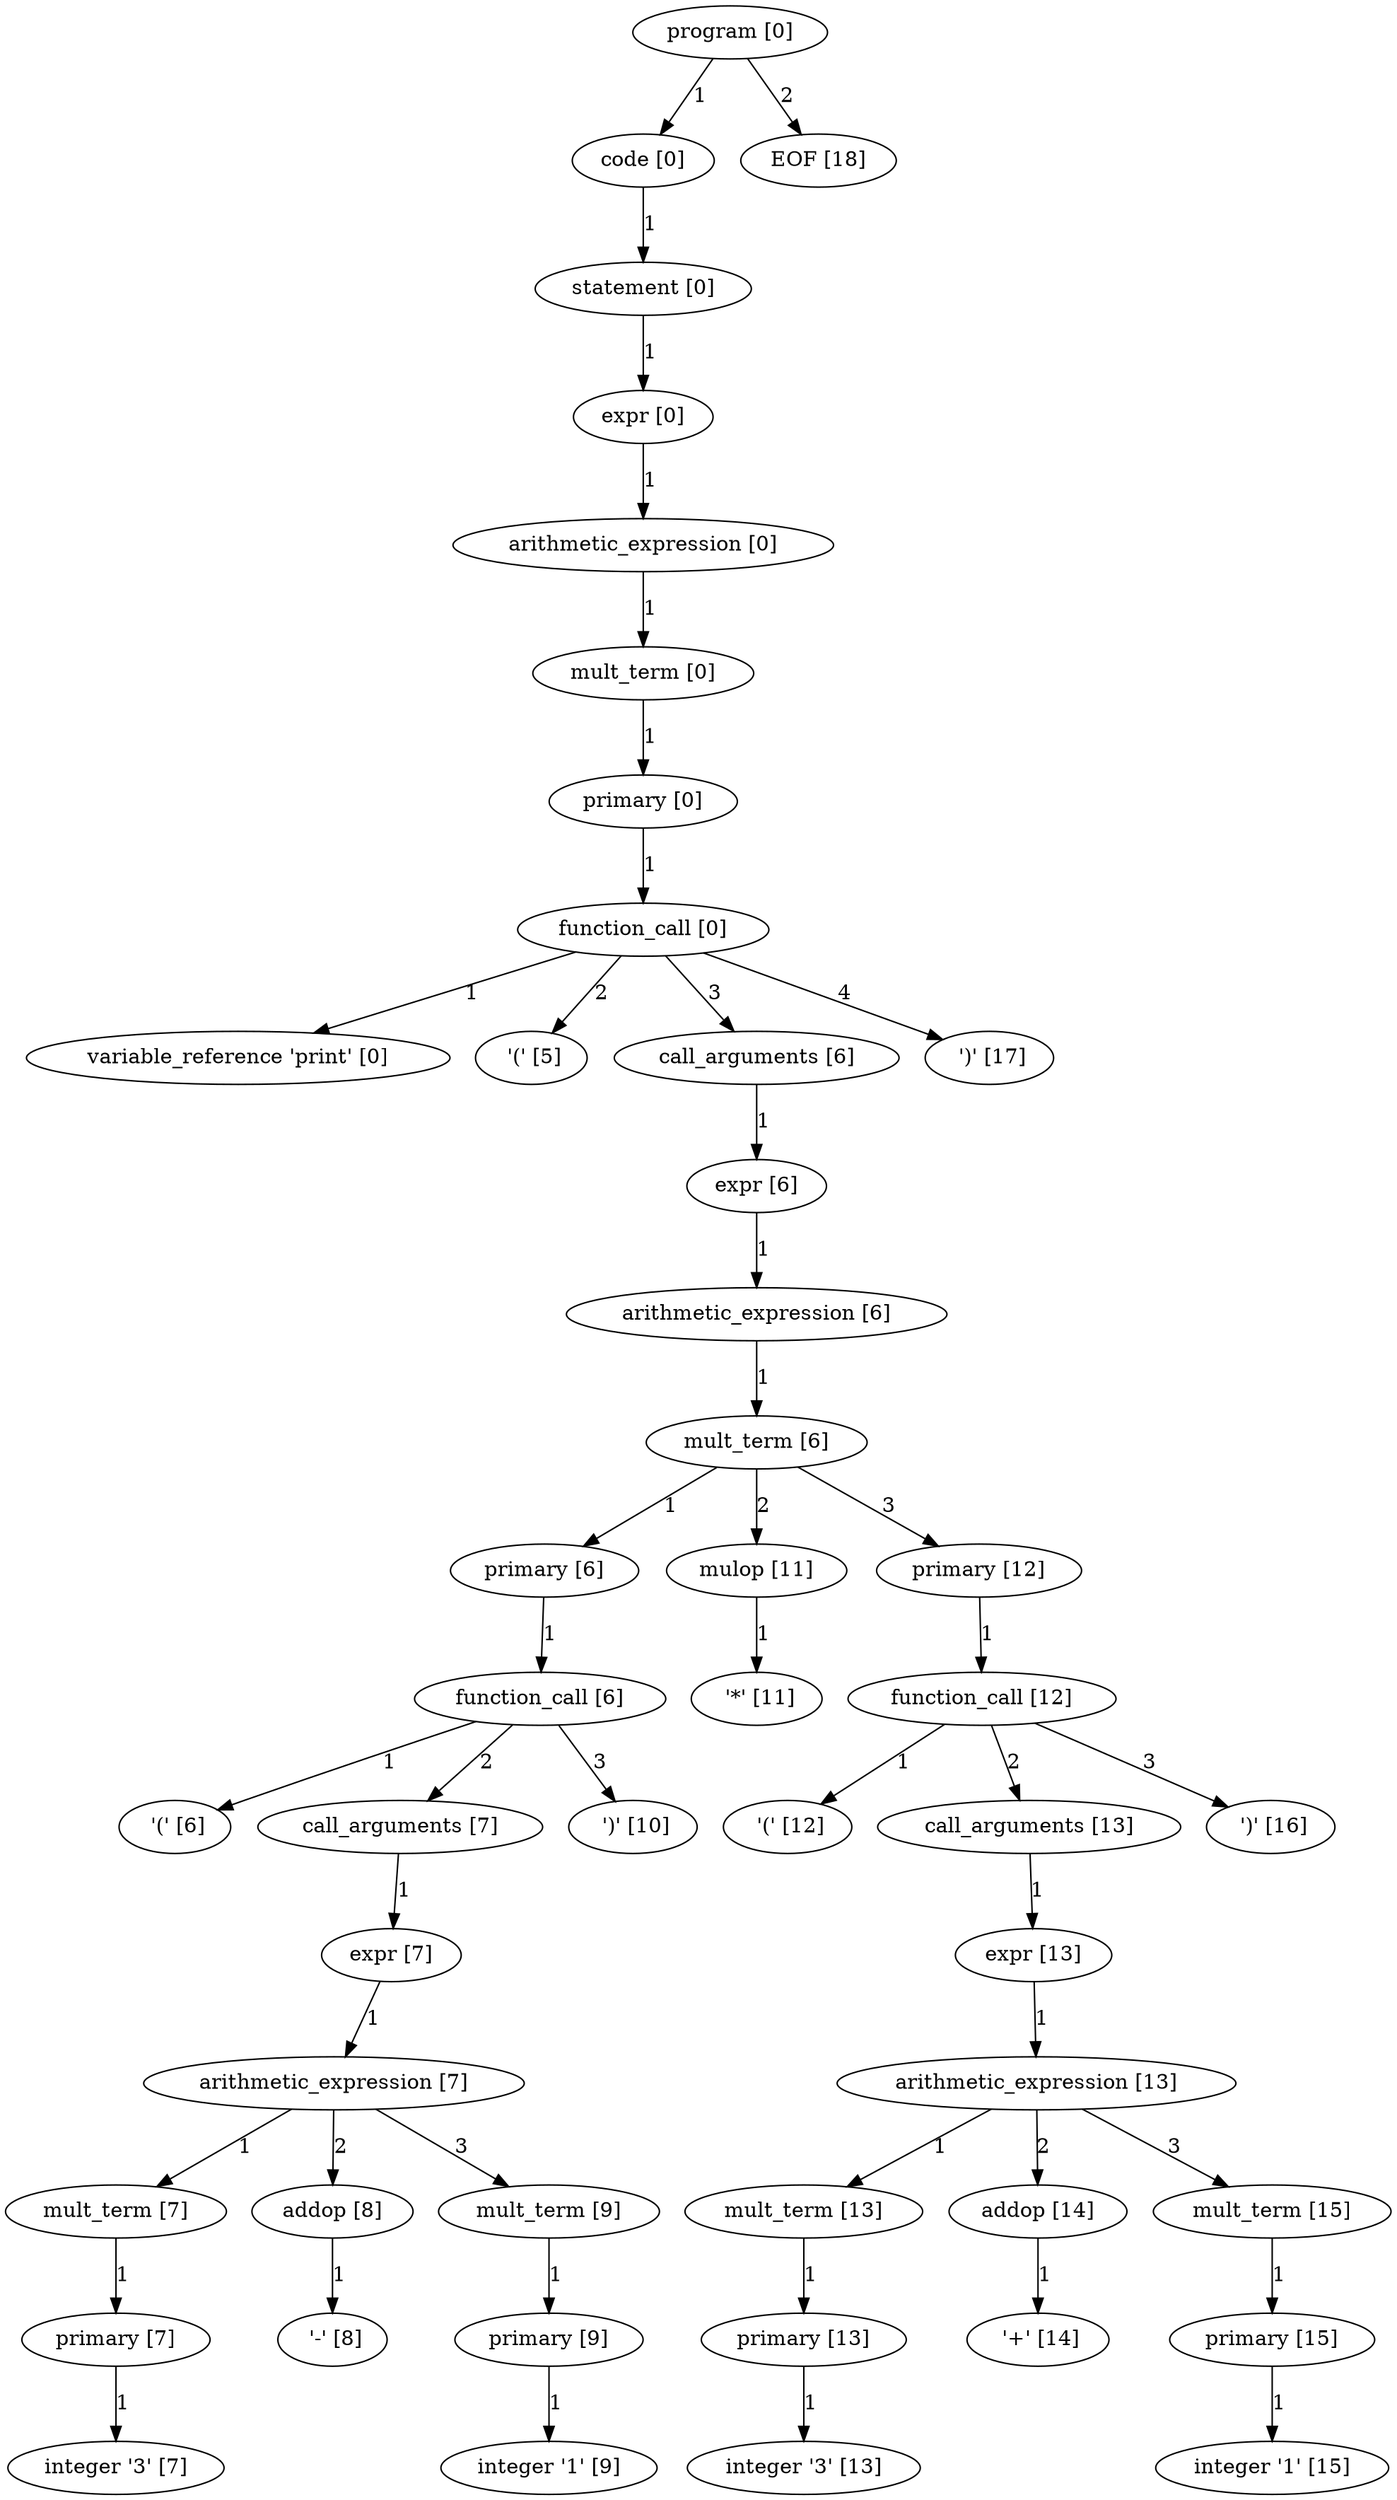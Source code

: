 digraph arpeggio_graph {
2037081412664 [label="program [0]"];
2037081412664->2037081198456 [label="1"]

2037081198456 [label="code [0]"];
2037081198456->2037081412520 [label="1"]

2037081412520 [label="statement [0]"];
2037081412520->2037081412376 [label="1"]

2037081412376 [label="expr [0]"];
2037081412376->2037081412232 [label="1"]

2037081412232 [label="arithmetic_expression [0]"];
2037081412232->2037081412088 [label="1"]

2037081412088 [label="mult_term [0]"];
2037081412088->2037081411944 [label="1"]

2037081411944 [label="primary [0]"];
2037081411944->2037081411800 [label="1"]

2037081411800 [label="function_call [0]"];
2037081411800->2037080958408 [label="1"]

2037080958408 [label="variable_reference 'print' [0]"];
2037081411800->2037080959432 [label="2"]

2037080959432 [label=" '(' [5]"];
2037081411800->2037081411656 [label="3"]

2037081411656 [label="call_arguments [6]"];
2037081411656->2037081358200 [label="1"]

2037081358200 [label="expr [6]"];
2037081358200->2037081358056 [label="1"]

2037081358056 [label="arithmetic_expression [6]"];
2037081358056->2037081357912 [label="1"]

2037081357912 [label="mult_term [6]"];
2037081357912->2037081355320 [label="1"]

2037081355320 [label="primary [6]"];
2037081355320->2037081355176 [label="1"]

2037081355176 [label="function_call [6]"];
2037081355176->2037081278408 [label="1"]

2037081278408 [label=" '(' [6]"];
2037081355176->2037081355032 [label="2"]

2037081355032 [label="call_arguments [7]"];
2037081355032->2037081354888 [label="1"]

2037081354888 [label="expr [7]"];
2037081354888->2037081354744 [label="1"]

2037081354744 [label="arithmetic_expression [7]"];
2037081354744->2037081300856 [label="1"]

2037081300856 [label="mult_term [7]"];
2037081300856->2037081300712 [label="1"]

2037081300712 [label="primary [7]"];
2037081300712->2037081278920 [label="1"]

2037081278920 [label="integer '3' [7]"];
2037081354744->2037081354312 [label="2"]

2037081354312 [label="addop [8]"];
2037081354312->2037081279048 [label="1"]

2037081279048 [label=" '-' [8]"];
2037081354744->2037081354600 [label="3"]

2037081354600 [label="mult_term [9]"];
2037081354600->2037081354456 [label="1"]

2037081354456 [label="primary [9]"];
2037081354456->2037081279176 [label="1"]

2037081279176 [label="integer '1' [9]"];
2037081355176->2037081279304 [label="3"]

2037081279304 [label=" ')' [10]"];
2037081357912->2037081355464 [label="2"]

2037081355464 [label="mulop [11]"];
2037081355464->2037081279432 [label="1"]

2037081279432 [label=" '*' [11]"];
2037081357912->2037081357768 [label="3"]

2037081357768 [label="primary [12]"];
2037081357768->2037081357624 [label="1"]

2037081357624 [label="function_call [12]"];
2037081357624->2037081279560 [label="1"]

2037081279560 [label=" '(' [12]"];
2037081357624->2037081357480 [label="2"]

2037081357480 [label="call_arguments [13]"];
2037081357480->2037081357336 [label="1"]

2037081357336 [label="expr [13]"];
2037081357336->2037081357192 [label="1"]

2037081357192 [label="arithmetic_expression [13]"];
2037081357192->2037081356616 [label="1"]

2037081356616 [label="mult_term [13]"];
2037081356616->2037081356472 [label="1"]

2037081356472 [label="primary [13]"];
2037081356472->2037081280072 [label="1"]

2037081280072 [label="integer '3' [13]"];
2037081357192->2037081356760 [label="2"]

2037081356760 [label="addop [14]"];
2037081356760->2037081280200 [label="1"]

2037081280200 [label=" '+' [14]"];
2037081357192->2037081357048 [label="3"]

2037081357048 [label="mult_term [15]"];
2037081357048->2037081356904 [label="1"]

2037081356904 [label="primary [15]"];
2037081356904->2037081280328 [label="1"]

2037081280328 [label="integer '1' [15]"];
2037081357624->2037081407560 [label="3"]

2037081407560 [label=" ')' [16]"];
2037081411800->2037081407688 [label="4"]

2037081407688 [label=" ')' [17]"];
2037081412664->2037081407816 [label="2"]

2037081407816 [label="EOF [18]"];
}